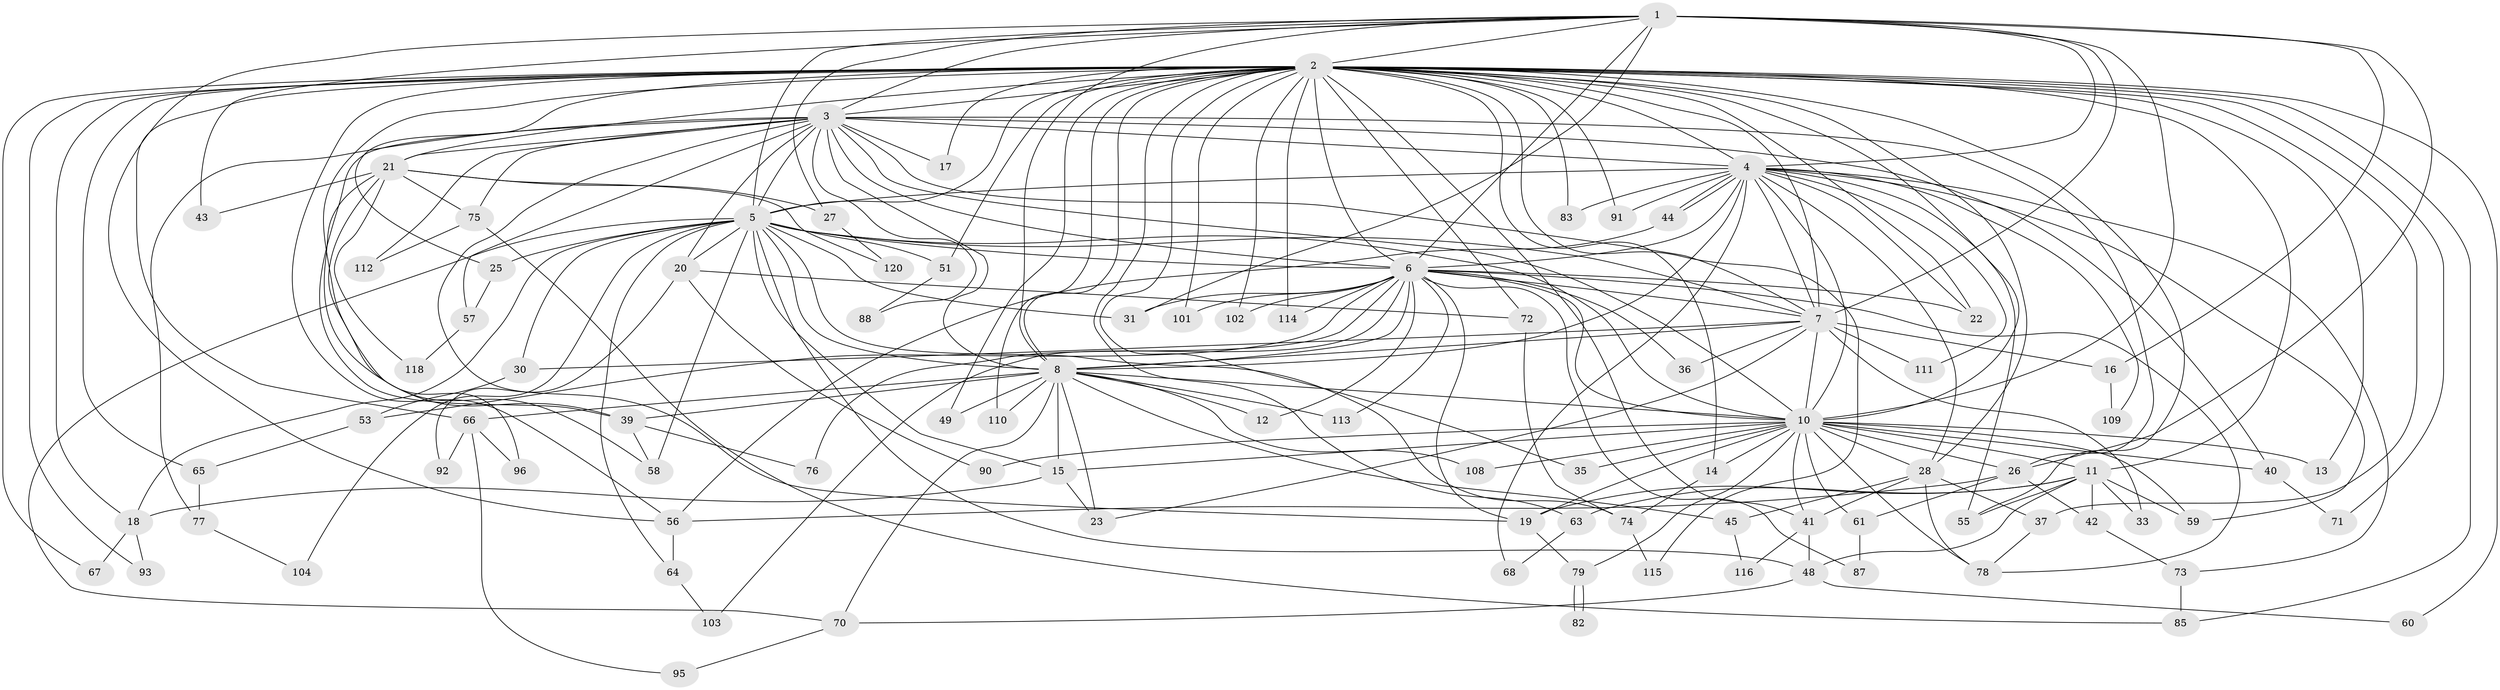 // Generated by graph-tools (version 1.1) at 2025/51/02/27/25 19:51:42]
// undirected, 92 vertices, 224 edges
graph export_dot {
graph [start="1"]
  node [color=gray90,style=filled];
  1 [super="+100"];
  2 [super="+9"];
  3 [super="+46"];
  4 [super="+34"];
  5 [super="+80"];
  6 [super="+81"];
  7 [super="+94"];
  8 [super="+54"];
  10 [super="+50"];
  11 [super="+97"];
  12;
  13;
  14;
  15;
  16;
  17;
  18 [super="+24"];
  19 [super="+47"];
  20;
  21 [super="+29"];
  22;
  23 [super="+52"];
  25;
  26 [super="+32"];
  27;
  28 [super="+38"];
  30;
  31 [super="+69"];
  33;
  35;
  36;
  37;
  39 [super="+98"];
  40;
  41 [super="+119"];
  42;
  43;
  44;
  45;
  48 [super="+106"];
  49;
  51;
  53;
  55 [super="+62"];
  56 [super="+84"];
  57;
  58;
  59 [super="+107"];
  60;
  61 [super="+89"];
  63;
  64;
  65;
  66;
  67;
  68;
  70 [super="+86"];
  71;
  72;
  73 [super="+117"];
  74 [super="+99"];
  75;
  76;
  77;
  78 [super="+105"];
  79;
  82;
  83;
  85;
  87;
  88;
  90;
  91;
  92;
  93;
  95;
  96;
  101;
  102;
  103;
  104;
  108;
  109;
  110;
  111;
  112;
  113;
  114;
  115;
  116;
  118;
  120;
  1 -- 2 [weight=2];
  1 -- 3;
  1 -- 4;
  1 -- 5;
  1 -- 6;
  1 -- 7;
  1 -- 8;
  1 -- 10;
  1 -- 16;
  1 -- 26 [weight=2];
  1 -- 27;
  1 -- 31;
  1 -- 43;
  1 -- 56;
  2 -- 3 [weight=2];
  2 -- 4 [weight=2];
  2 -- 5 [weight=2];
  2 -- 6 [weight=2];
  2 -- 7 [weight=2];
  2 -- 8 [weight=2];
  2 -- 10 [weight=2];
  2 -- 13;
  2 -- 14;
  2 -- 21 [weight=2];
  2 -- 25;
  2 -- 35;
  2 -- 49;
  2 -- 51;
  2 -- 55;
  2 -- 60;
  2 -- 65;
  2 -- 71;
  2 -- 83;
  2 -- 93;
  2 -- 110;
  2 -- 114;
  2 -- 115;
  2 -- 66;
  2 -- 67;
  2 -- 72;
  2 -- 11;
  2 -- 17;
  2 -- 22;
  2 -- 85;
  2 -- 91;
  2 -- 37;
  2 -- 39;
  2 -- 101;
  2 -- 102;
  2 -- 56;
  2 -- 63;
  2 -- 28;
  2 -- 18;
  2 -- 41;
  3 -- 4;
  3 -- 5;
  3 -- 6;
  3 -- 7;
  3 -- 8;
  3 -- 10;
  3 -- 17;
  3 -- 19;
  3 -- 20;
  3 -- 39;
  3 -- 40;
  3 -- 57;
  3 -- 75;
  3 -- 77;
  3 -- 88;
  3 -- 112;
  3 -- 26;
  3 -- 21;
  4 -- 5 [weight=2];
  4 -- 6;
  4 -- 7;
  4 -- 8;
  4 -- 10;
  4 -- 28;
  4 -- 44;
  4 -- 44;
  4 -- 55;
  4 -- 59;
  4 -- 68;
  4 -- 83;
  4 -- 91;
  4 -- 109;
  4 -- 111;
  4 -- 73;
  4 -- 22;
  5 -- 6;
  5 -- 7 [weight=2];
  5 -- 8;
  5 -- 10;
  5 -- 15;
  5 -- 18;
  5 -- 20;
  5 -- 25;
  5 -- 30;
  5 -- 31;
  5 -- 48;
  5 -- 51;
  5 -- 58;
  5 -- 64;
  5 -- 70;
  5 -- 104;
  5 -- 74;
  6 -- 7;
  6 -- 8;
  6 -- 10;
  6 -- 12;
  6 -- 22;
  6 -- 36;
  6 -- 53;
  6 -- 76;
  6 -- 87;
  6 -- 101;
  6 -- 102;
  6 -- 103;
  6 -- 113;
  6 -- 114;
  6 -- 78;
  6 -- 31;
  6 -- 19;
  7 -- 8;
  7 -- 10;
  7 -- 16;
  7 -- 23;
  7 -- 30;
  7 -- 33;
  7 -- 36;
  7 -- 111;
  8 -- 10;
  8 -- 12;
  8 -- 15;
  8 -- 23;
  8 -- 45;
  8 -- 49;
  8 -- 66;
  8 -- 108;
  8 -- 110;
  8 -- 113;
  8 -- 39;
  8 -- 70;
  10 -- 11;
  10 -- 13;
  10 -- 14;
  10 -- 19;
  10 -- 26;
  10 -- 28;
  10 -- 35;
  10 -- 40;
  10 -- 41;
  10 -- 59;
  10 -- 61 [weight=2];
  10 -- 78;
  10 -- 79;
  10 -- 90;
  10 -- 108;
  10 -- 15;
  11 -- 33;
  11 -- 42;
  11 -- 48;
  11 -- 63;
  11 -- 55;
  11 -- 59;
  11 -- 19;
  14 -- 74;
  15 -- 18;
  15 -- 23;
  16 -- 109;
  18 -- 67;
  18 -- 93;
  19 -- 79;
  20 -- 72;
  20 -- 90;
  20 -- 92;
  21 -- 27;
  21 -- 58;
  21 -- 75;
  21 -- 118;
  21 -- 120;
  21 -- 96;
  21 -- 43;
  25 -- 57;
  26 -- 61;
  26 -- 42;
  26 -- 56;
  27 -- 120;
  28 -- 37;
  28 -- 41;
  28 -- 45;
  28 -- 78;
  30 -- 53;
  37 -- 78;
  39 -- 76;
  39 -- 58;
  40 -- 71;
  41 -- 116;
  41 -- 48;
  42 -- 73;
  44 -- 56;
  45 -- 116;
  48 -- 60;
  48 -- 70;
  51 -- 88;
  53 -- 65;
  56 -- 64;
  57 -- 118;
  61 -- 87;
  63 -- 68;
  64 -- 103;
  65 -- 77;
  66 -- 92;
  66 -- 95;
  66 -- 96;
  70 -- 95;
  72 -- 74;
  73 -- 85;
  74 -- 115;
  75 -- 85;
  75 -- 112;
  77 -- 104;
  79 -- 82;
  79 -- 82;
}
